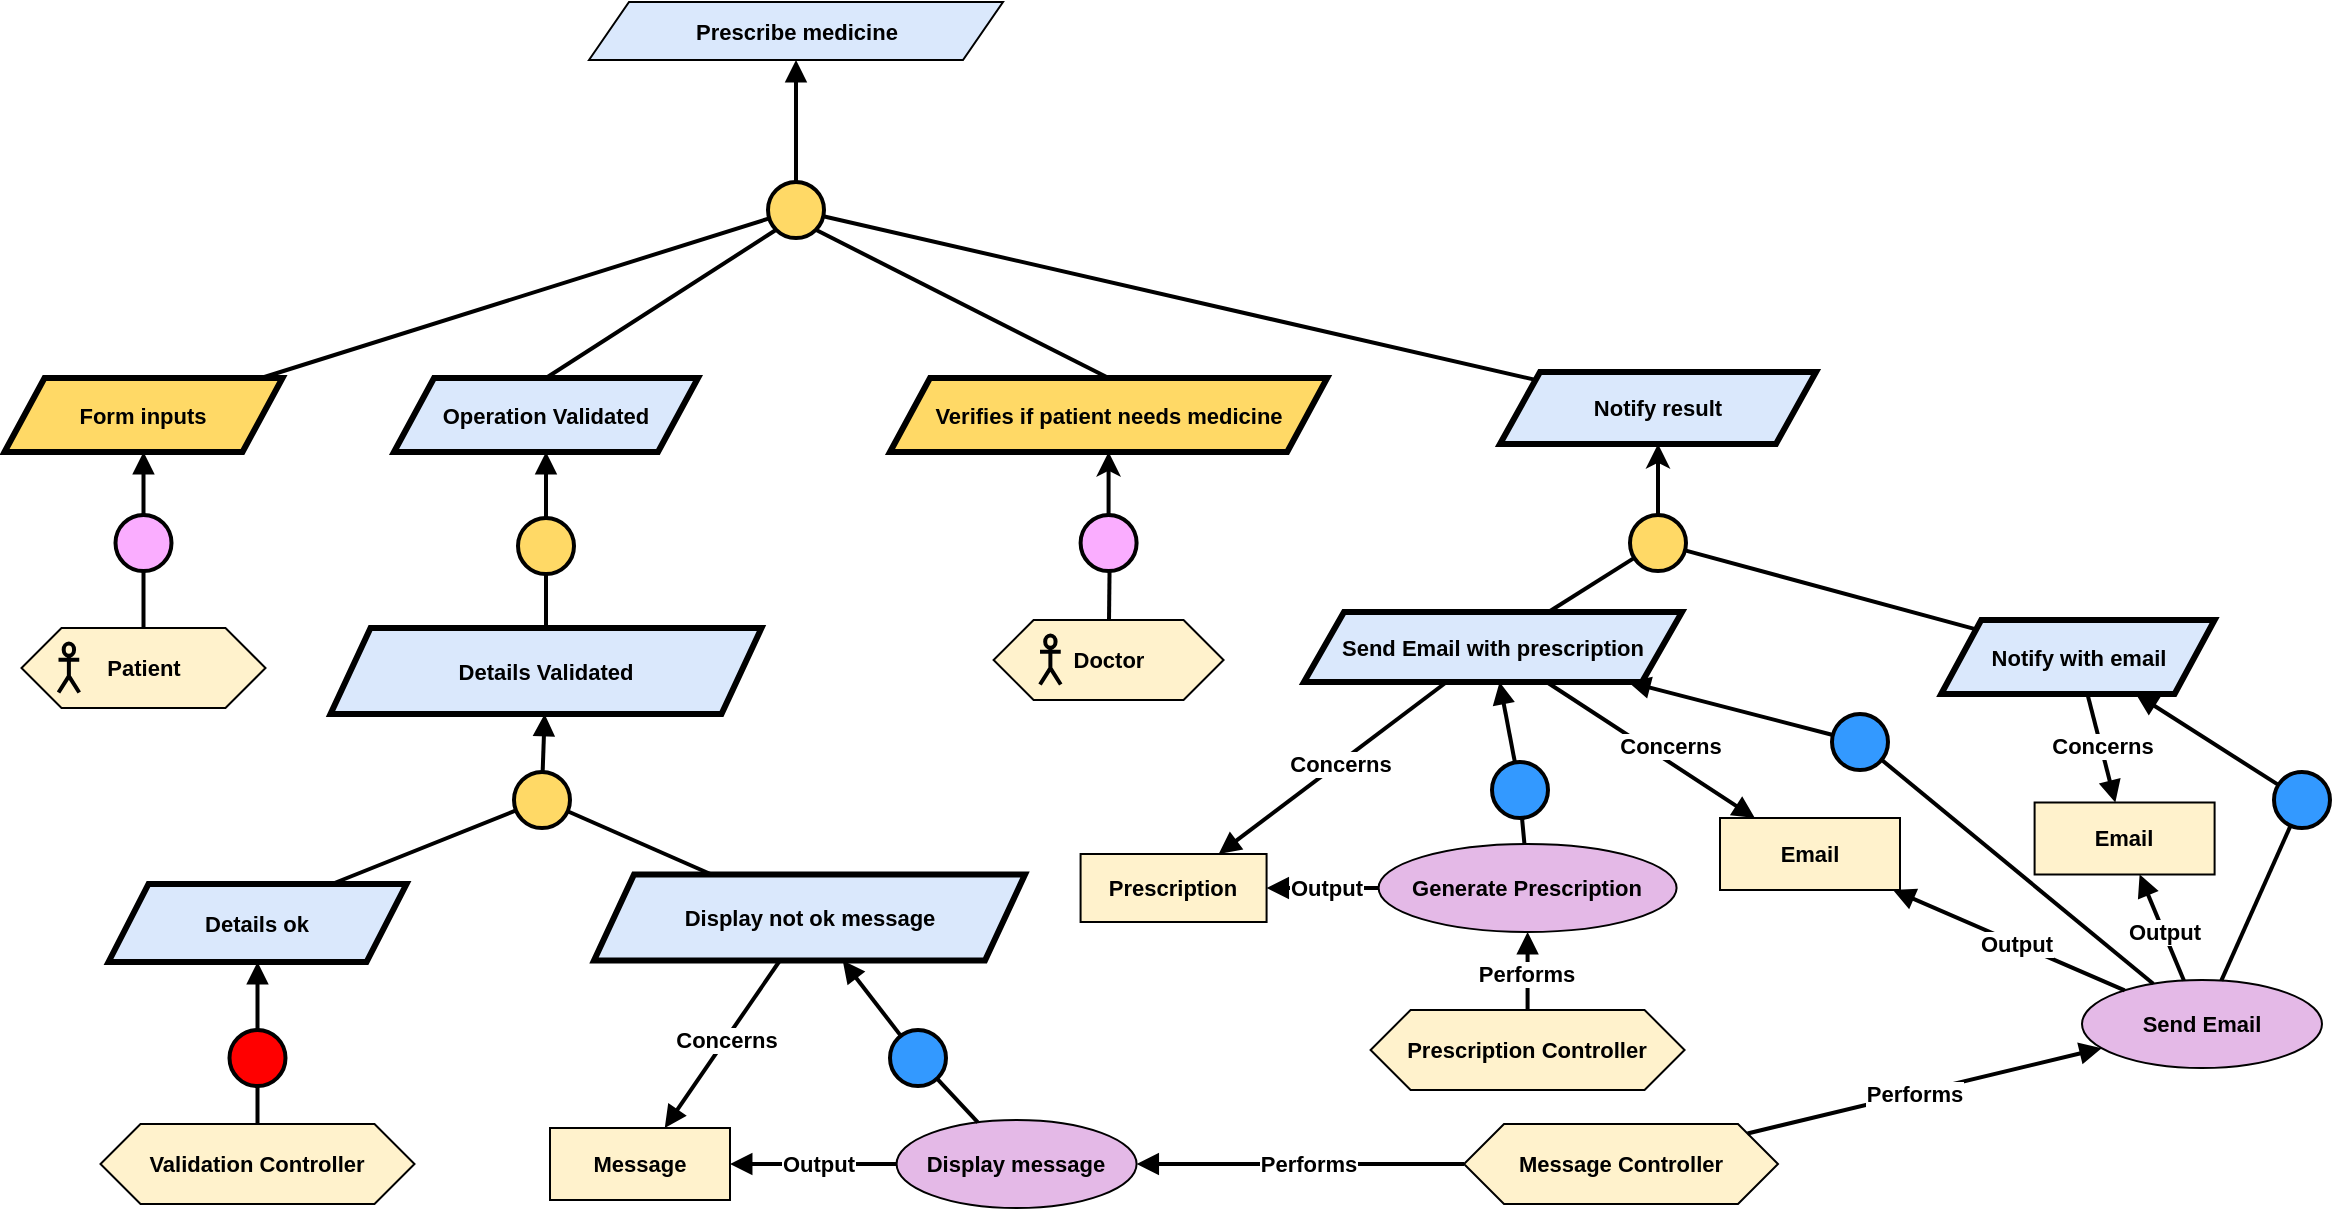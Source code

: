 <mxfile version="24.3.1" type="github">
  <diagram name="Page-1" id="mz4_vveC861On1MgIZYT">
    <mxGraphModel dx="2250" dy="522" grid="0" gridSize="10" guides="1" tooltips="1" connect="1" arrows="1" fold="1" page="0" pageScale="1" pageWidth="827" pageHeight="1169" math="0" shadow="0">
      <root>
        <mxCell id="0" />
        <mxCell id="1" parent="0" />
        <mxCell id="NAf_71bBDKMUJ81Nebbl-1" value="&lt;b&gt;Prescribe medicine&lt;/b&gt;" style="shape=parallelogram;perimeter=parallelogramPerimeter;whiteSpace=wrap;html=1;fixedSize=1;fillColor=#dae8fc;strokeColor=#000000;fontFamily=Helvetica;fontSize=11;fontColor=default;labelBackgroundColor=none;" parent="1" vertex="1">
          <mxGeometry x="-721.5" y="397" width="207" height="29" as="geometry" />
        </mxCell>
        <mxCell id="NAf_71bBDKMUJ81Nebbl-4" value="&lt;b&gt;Form inputs&lt;/b&gt;" style="shape=parallelogram;perimeter=parallelogramPerimeter;whiteSpace=wrap;html=1;fixedSize=1;fillColor=#FFD966;strokeColor=#000000;strokeWidth=3;fontFamily=Helvetica;fontSize=11;fontColor=default;labelBackgroundColor=none;" parent="1" vertex="1">
          <mxGeometry x="-1013.75" y="585" width="139" height="37" as="geometry" />
        </mxCell>
        <mxCell id="NAf_71bBDKMUJ81Nebbl-5" value="&lt;b&gt;Patient&lt;/b&gt;" style="shape=hexagon;perimeter=hexagonPerimeter2;whiteSpace=wrap;html=1;fixedSize=1;fillColor=#FFF2CC;fontFamily=Helvetica;fontSize=11;fontColor=default;labelBackgroundColor=none;" parent="1" vertex="1">
          <mxGeometry x="-1005.25" y="710" width="122" height="40" as="geometry" />
        </mxCell>
        <mxCell id="NAf_71bBDKMUJ81Nebbl-6" value="" style="shape=umlActor;verticalLabelPosition=bottom;verticalAlign=top;html=1;outlineConnect=0;fillColor=none;strokeWidth=2;fontFamily=Helvetica;fontSize=11;fontColor=default;labelBackgroundColor=default;" parent="1" vertex="1">
          <mxGeometry x="-986.747" y="717.75" width="10.373" height="24.5" as="geometry" />
        </mxCell>
        <mxCell id="NAf_71bBDKMUJ81Nebbl-11" value="" style="ellipse;whiteSpace=wrap;html=1;aspect=fixed;fillColor=#FFD966;strokeWidth=2;" parent="1" vertex="1">
          <mxGeometry x="-632" y="487" width="28" height="28" as="geometry" />
        </mxCell>
        <mxCell id="NAf_71bBDKMUJ81Nebbl-12" value="" style="endArrow=block;html=1;rounded=0;endFill=1;strokeWidth=2;" parent="1" source="NAf_71bBDKMUJ81Nebbl-11" target="NAf_71bBDKMUJ81Nebbl-1" edge="1">
          <mxGeometry width="50" height="50" relative="1" as="geometry">
            <mxPoint x="-573.095" y="520.972" as="sourcePoint" />
            <mxPoint x="-609.001" y="392" as="targetPoint" />
          </mxGeometry>
        </mxCell>
        <mxCell id="NAf_71bBDKMUJ81Nebbl-13" value="" style="endArrow=none;html=1;rounded=0;strokeWidth=2;" parent="1" source="NAf_71bBDKMUJ81Nebbl-4" target="NAf_71bBDKMUJ81Nebbl-11" edge="1">
          <mxGeometry width="50" height="50" relative="1" as="geometry">
            <mxPoint x="-574.09" y="583" as="sourcePoint" />
            <mxPoint x="-549.09" y="519" as="targetPoint" />
          </mxGeometry>
        </mxCell>
        <mxCell id="NAf_71bBDKMUJ81Nebbl-14" value="" style="ellipse;whiteSpace=wrap;html=1;aspect=fixed;fillColor=#FAADFF;strokeWidth=2;fontFamily=Helvetica;fontSize=11;fontColor=default;labelBackgroundColor=default;" parent="1" vertex="1">
          <mxGeometry x="-958.25" y="653.5" width="28" height="28" as="geometry" />
        </mxCell>
        <mxCell id="NAf_71bBDKMUJ81Nebbl-15" value="" style="endArrow=block;html=1;rounded=0;endFill=1;strokeWidth=2;strokeColor=default;align=center;verticalAlign=middle;fontFamily=Helvetica;fontSize=11;fontColor=default;labelBackgroundColor=default;" parent="1" source="NAf_71bBDKMUJ81Nebbl-14" target="NAf_71bBDKMUJ81Nebbl-4" edge="1">
          <mxGeometry width="50" height="50" relative="1" as="geometry">
            <mxPoint x="-841.005" y="558.222" as="sourcePoint" />
            <mxPoint x="-845" y="513.25" as="targetPoint" />
          </mxGeometry>
        </mxCell>
        <mxCell id="NAf_71bBDKMUJ81Nebbl-16" value="" style="endArrow=none;html=1;rounded=0;strokeWidth=2;strokeColor=default;align=center;verticalAlign=middle;fontFamily=Helvetica;fontSize=11;fontColor=default;labelBackgroundColor=default;" parent="1" source="NAf_71bBDKMUJ81Nebbl-5" target="NAf_71bBDKMUJ81Nebbl-14" edge="1">
          <mxGeometry width="50" height="50" relative="1" as="geometry">
            <mxPoint x="-758.25" y="602.5" as="sourcePoint" />
            <mxPoint x="-733.25" y="538.5" as="targetPoint" />
          </mxGeometry>
        </mxCell>
        <mxCell id="Y2q3cdXpg3gYS_F4CGY1-4" value="" style="endArrow=none;html=1;rounded=0;strokeWidth=2;strokeColor=default;align=center;verticalAlign=middle;fontFamily=Helvetica;fontSize=11;fontColor=default;labelBackgroundColor=default;" parent="1" source="Y2q3cdXpg3gYS_F4CGY1-1" edge="1">
          <mxGeometry width="50" height="50" relative="1" as="geometry">
            <mxPoint x="60.8" y="620.5" as="sourcePoint" />
            <mxPoint x="-461.228" y="681.492" as="targetPoint" />
          </mxGeometry>
        </mxCell>
        <mxCell id="Y2q3cdXpg3gYS_F4CGY1-5" value="&lt;b&gt;Validation Controller&lt;/b&gt;" style="shape=hexagon;perimeter=hexagonPerimeter2;whiteSpace=wrap;html=1;fixedSize=1;fillColor=#FFF2CC;fontFamily=Helvetica;fontSize=11;fontColor=default;labelBackgroundColor=none;" parent="1" vertex="1">
          <mxGeometry x="-965.75" y="958" width="157" height="40" as="geometry" />
        </mxCell>
        <mxCell id="Y2q3cdXpg3gYS_F4CGY1-6" value="&lt;b&gt;Operation Validated&lt;/b&gt;" style="shape=parallelogram;perimeter=parallelogramPerimeter;whiteSpace=wrap;html=1;fixedSize=1;strokeWidth=3;fontFamily=Helvetica;fontSize=11;labelBackgroundColor=none;fillColor=#dae8fc;strokeColor=default;" parent="1" vertex="1">
          <mxGeometry x="-819" y="585" width="152" height="37" as="geometry" />
        </mxCell>
        <mxCell id="Y2q3cdXpg3gYS_F4CGY1-10" value="" style="endArrow=none;html=1;rounded=0;exitX=0.5;exitY=0;exitDx=0;exitDy=0;entryX=0;entryY=1;entryDx=0;entryDy=0;strokeWidth=2;" parent="1" source="Y2q3cdXpg3gYS_F4CGY1-6" target="NAf_71bBDKMUJ81Nebbl-11" edge="1">
          <mxGeometry width="50" height="50" relative="1" as="geometry">
            <mxPoint x="-546" y="627" as="sourcePoint" />
            <mxPoint x="-496" y="577" as="targetPoint" />
          </mxGeometry>
        </mxCell>
        <mxCell id="Y2q3cdXpg3gYS_F4CGY1-11" value="&lt;b&gt;Verifies if patient needs medicine&lt;/b&gt;" style="shape=parallelogram;perimeter=parallelogramPerimeter;whiteSpace=wrap;html=1;fixedSize=1;strokeWidth=3;fontFamily=Helvetica;fontSize=11;labelBackgroundColor=none;fillColor=#ffd966;strokeColor=default;" parent="1" vertex="1">
          <mxGeometry x="-571" y="585" width="218.59" height="37" as="geometry" />
        </mxCell>
        <mxCell id="Y2q3cdXpg3gYS_F4CGY1-12" value="" style="endArrow=classic;html=1;rounded=0;strokeWidth=2;" parent="1" target="Y2q3cdXpg3gYS_F4CGY1-11" edge="1">
          <mxGeometry width="50" height="50" relative="1" as="geometry">
            <mxPoint x="-461.71" y="653.5" as="sourcePoint" />
            <mxPoint x="-323.41" y="686.75" as="targetPoint" />
          </mxGeometry>
        </mxCell>
        <mxCell id="Y2q3cdXpg3gYS_F4CGY1-13" value="" style="endArrow=none;html=1;rounded=0;exitX=0.5;exitY=0;exitDx=0;exitDy=0;entryX=1;entryY=1;entryDx=0;entryDy=0;strokeWidth=2;" parent="1" source="Y2q3cdXpg3gYS_F4CGY1-11" target="NAf_71bBDKMUJ81Nebbl-11" edge="1">
          <mxGeometry width="50" height="50" relative="1" as="geometry">
            <mxPoint x="-391" y="561" as="sourcePoint" />
            <mxPoint x="-341" y="511" as="targetPoint" />
          </mxGeometry>
        </mxCell>
        <mxCell id="Srp8RIZWX6XnTQrPYsoG-2" value="" style="ellipse;whiteSpace=wrap;html=1;aspect=fixed;fillColor=#FFD966;strokeWidth=2;" parent="1" vertex="1">
          <mxGeometry x="-757" y="655" width="28" height="28" as="geometry" />
        </mxCell>
        <mxCell id="Srp8RIZWX6XnTQrPYsoG-3" value="" style="endArrow=block;html=1;rounded=0;endFill=1;strokeWidth=2;" parent="1" source="Srp8RIZWX6XnTQrPYsoG-2" target="Y2q3cdXpg3gYS_F4CGY1-6" edge="1">
          <mxGeometry width="50" height="50" relative="1" as="geometry">
            <mxPoint x="-733.005" y="717.972" as="sourcePoint" />
            <mxPoint x="-737" y="673" as="targetPoint" />
          </mxGeometry>
        </mxCell>
        <mxCell id="Srp8RIZWX6XnTQrPYsoG-4" value="" style="endArrow=none;html=1;rounded=0;strokeWidth=2;" parent="1" source="Srp8RIZWX6XnTQrPYsoG-5" target="Srp8RIZWX6XnTQrPYsoG-2" edge="1">
          <mxGeometry width="50" height="50" relative="1" as="geometry">
            <mxPoint x="-734" y="780" as="sourcePoint" />
            <mxPoint x="-709" y="716" as="targetPoint" />
          </mxGeometry>
        </mxCell>
        <mxCell id="Srp8RIZWX6XnTQrPYsoG-5" value="&lt;b&gt;Details Validated&lt;/b&gt;" style="shape=parallelogram;perimeter=parallelogramPerimeter;whiteSpace=wrap;html=1;fixedSize=1;fillColor=#dae8fc;strokeColor=#000000;strokeWidth=3;fontFamily=Helvetica;fontSize=11;fontColor=default;labelBackgroundColor=none;" parent="1" vertex="1">
          <mxGeometry x="-850.75" y="710" width="215.5" height="43" as="geometry" />
        </mxCell>
        <mxCell id="Srp8RIZWX6XnTQrPYsoG-6" value="&lt;b&gt;Details ok&lt;/b&gt;" style="shape=parallelogram;perimeter=parallelogramPerimeter;whiteSpace=wrap;html=1;fixedSize=1;fillColor=#dae8fc;strokeColor=#000000;strokeWidth=3;fontFamily=Helvetica;fontSize=11;fontColor=default;labelBackgroundColor=none;" parent="1" vertex="1">
          <mxGeometry x="-961.75" y="838" width="149" height="39" as="geometry" />
        </mxCell>
        <mxCell id="Srp8RIZWX6XnTQrPYsoG-9" value="&lt;b&gt;Display not ok message&lt;/b&gt;" style="shape=parallelogram;perimeter=parallelogramPerimeter;whiteSpace=wrap;html=1;fixedSize=1;fillColor=#dae8fc;strokeColor=#000000;strokeWidth=3;fontFamily=Helvetica;fontSize=11;fontColor=default;labelBackgroundColor=none;" parent="1" vertex="1">
          <mxGeometry x="-719" y="833.25" width="215.5" height="43" as="geometry" />
        </mxCell>
        <mxCell id="Srp8RIZWX6XnTQrPYsoG-10" value="&lt;b&gt;Display message&lt;/b&gt;" style="ellipse;whiteSpace=wrap;html=1;fillColor=#E4B9E7;strokeColor=#000000;fontFamily=Helvetica;fontSize=11;fontColor=default;labelBackgroundColor=none;" parent="1" vertex="1">
          <mxGeometry x="-567.71" y="956" width="120" height="44" as="geometry" />
        </mxCell>
        <mxCell id="Srp8RIZWX6XnTQrPYsoG-14" value="" style="ellipse;whiteSpace=wrap;html=1;aspect=fixed;fillColor=#3399FF;strokeWidth=2;" parent="1" vertex="1">
          <mxGeometry x="-571" y="911" width="28" height="28" as="geometry" />
        </mxCell>
        <mxCell id="Srp8RIZWX6XnTQrPYsoG-15" value="" style="endArrow=block;html=1;rounded=0;endFill=1;strokeWidth=2;" parent="1" source="Srp8RIZWX6XnTQrPYsoG-14" target="Srp8RIZWX6XnTQrPYsoG-9" edge="1">
          <mxGeometry width="50" height="50" relative="1" as="geometry">
            <mxPoint x="-462.619" y="925.984" as="sourcePoint" />
            <mxPoint x="-495.999" y="890.25" as="targetPoint" />
          </mxGeometry>
        </mxCell>
        <mxCell id="Srp8RIZWX6XnTQrPYsoG-16" value="" style="endArrow=none;html=1;rounded=0;strokeWidth=2;" parent="1" source="Srp8RIZWX6XnTQrPYsoG-10" target="Srp8RIZWX6XnTQrPYsoG-14" edge="1">
          <mxGeometry width="50" height="50" relative="1" as="geometry">
            <mxPoint x="-528" y="985.25" as="sourcePoint" />
            <mxPoint x="-503" y="921.25" as="targetPoint" />
          </mxGeometry>
        </mxCell>
        <mxCell id="Srp8RIZWX6XnTQrPYsoG-17" value="&lt;b&gt;Message&lt;/b&gt;" style="rounded=0;whiteSpace=wrap;html=1;fillColor=#FFF2CC;fontFamily=Helvetica;fontSize=11;fontColor=default;labelBackgroundColor=none;" parent="1" vertex="1">
          <mxGeometry x="-741" y="960" width="90" height="36" as="geometry" />
        </mxCell>
        <mxCell id="Srp8RIZWX6XnTQrPYsoG-20" value="" style="endArrow=block;html=1;rounded=0;endFill=1;strokeWidth=2;" parent="1" source="Srp8RIZWX6XnTQrPYsoG-9" target="Srp8RIZWX6XnTQrPYsoG-17" edge="1">
          <mxGeometry width="50" height="50" relative="1" as="geometry">
            <mxPoint x="-617.0" y="889.25" as="sourcePoint" />
            <mxPoint x="-692.0" y="992.25" as="targetPoint" />
          </mxGeometry>
        </mxCell>
        <mxCell id="Srp8RIZWX6XnTQrPYsoG-21" value="&lt;b&gt;Concerns&lt;/b&gt;" style="edgeLabel;html=1;align=center;verticalAlign=middle;resizable=0;points=[];" parent="Srp8RIZWX6XnTQrPYsoG-20" vertex="1" connectable="0">
          <mxGeometry x="-0.054" relative="1" as="geometry">
            <mxPoint as="offset" />
          </mxGeometry>
        </mxCell>
        <mxCell id="Srp8RIZWX6XnTQrPYsoG-22" value="" style="endArrow=block;html=1;rounded=0;endFill=1;strokeWidth=2;" parent="1" source="Srp8RIZWX6XnTQrPYsoG-10" target="Srp8RIZWX6XnTQrPYsoG-17" edge="1">
          <mxGeometry width="50" height="50" relative="1" as="geometry">
            <mxPoint x="-525" y="1052.25" as="sourcePoint" />
            <mxPoint x="-615" y="1056.25" as="targetPoint" />
          </mxGeometry>
        </mxCell>
        <mxCell id="Srp8RIZWX6XnTQrPYsoG-23" value="&lt;b&gt;Output&lt;/b&gt;" style="edgeLabel;html=1;align=center;verticalAlign=middle;resizable=0;points=[];" parent="Srp8RIZWX6XnTQrPYsoG-22" vertex="1" connectable="0">
          <mxGeometry x="-0.054" relative="1" as="geometry">
            <mxPoint as="offset" />
          </mxGeometry>
        </mxCell>
        <mxCell id="Srp8RIZWX6XnTQrPYsoG-24" value="" style="ellipse;whiteSpace=wrap;html=1;aspect=fixed;fillColor=#FF0000;strokeWidth=2;" parent="1" vertex="1">
          <mxGeometry x="-901.25" y="911" width="28" height="28" as="geometry" />
        </mxCell>
        <mxCell id="Srp8RIZWX6XnTQrPYsoG-25" value="" style="endArrow=block;html=1;rounded=0;endFill=1;strokeWidth=2;" parent="1" source="Srp8RIZWX6XnTQrPYsoG-24" target="Srp8RIZWX6XnTQrPYsoG-6" edge="1">
          <mxGeometry width="50" height="50" relative="1" as="geometry">
            <mxPoint x="-990.005" y="1064.972" as="sourcePoint" />
            <mxPoint x="-994" y="1020" as="targetPoint" />
          </mxGeometry>
        </mxCell>
        <mxCell id="Srp8RIZWX6XnTQrPYsoG-26" value="" style="endArrow=none;html=1;rounded=0;strokeWidth=2;" parent="1" source="Y2q3cdXpg3gYS_F4CGY1-5" target="Srp8RIZWX6XnTQrPYsoG-24" edge="1">
          <mxGeometry width="50" height="50" relative="1" as="geometry">
            <mxPoint x="-991" y="1127" as="sourcePoint" />
            <mxPoint x="-966" y="1063" as="targetPoint" />
          </mxGeometry>
        </mxCell>
        <mxCell id="Srp8RIZWX6XnTQrPYsoG-27" value="" style="ellipse;whiteSpace=wrap;html=1;aspect=fixed;fillColor=#FFD966;strokeWidth=2;" parent="1" vertex="1">
          <mxGeometry x="-759" y="782" width="28" height="28" as="geometry" />
        </mxCell>
        <mxCell id="Srp8RIZWX6XnTQrPYsoG-28" value="" style="endArrow=block;html=1;rounded=0;endFill=1;strokeWidth=2;" parent="1" source="Srp8RIZWX6XnTQrPYsoG-27" target="Srp8RIZWX6XnTQrPYsoG-5" edge="1">
          <mxGeometry width="50" height="50" relative="1" as="geometry">
            <mxPoint x="-763.005" y="811.972" as="sourcePoint" />
            <mxPoint x="-767" y="767" as="targetPoint" />
          </mxGeometry>
        </mxCell>
        <mxCell id="Srp8RIZWX6XnTQrPYsoG-29" value="" style="endArrow=none;html=1;rounded=0;strokeWidth=2;exitX=0.75;exitY=0;exitDx=0;exitDy=0;" parent="1" source="Srp8RIZWX6XnTQrPYsoG-6" target="Srp8RIZWX6XnTQrPYsoG-27" edge="1">
          <mxGeometry width="50" height="50" relative="1" as="geometry">
            <mxPoint x="-764" y="874" as="sourcePoint" />
            <mxPoint x="-739" y="810" as="targetPoint" />
          </mxGeometry>
        </mxCell>
        <mxCell id="Srp8RIZWX6XnTQrPYsoG-30" value="" style="endArrow=none;html=1;rounded=0;strokeWidth=2;" parent="1" source="Srp8RIZWX6XnTQrPYsoG-27" target="Srp8RIZWX6XnTQrPYsoG-9" edge="1">
          <mxGeometry width="50" height="50" relative="1" as="geometry">
            <mxPoint x="-751.62" y="880.12" as="sourcePoint" />
            <mxPoint x="-627.62" y="810.12" as="targetPoint" />
          </mxGeometry>
        </mxCell>
        <mxCell id="Srp8RIZWX6XnTQrPYsoG-31" value="&lt;b&gt;Send Email with prescription&lt;/b&gt;" style="shape=parallelogram;perimeter=parallelogramPerimeter;whiteSpace=wrap;html=1;fixedSize=1;fillColor=#dae8fc;strokeColor=#000000;strokeWidth=3;fontFamily=Helvetica;fontSize=11;fontColor=default;labelBackgroundColor=none;" parent="1" vertex="1">
          <mxGeometry x="-364" y="702" width="189" height="35" as="geometry" />
        </mxCell>
        <mxCell id="Srp8RIZWX6XnTQrPYsoG-32" value="" style="ellipse;whiteSpace=wrap;html=1;aspect=fixed;fillColor=#FFD966;strokeWidth=2;" parent="1" vertex="1">
          <mxGeometry x="-201" y="653.5" width="28" height="28" as="geometry" />
        </mxCell>
        <mxCell id="Srp8RIZWX6XnTQrPYsoG-34" value="" style="endArrow=none;html=1;rounded=0;strokeWidth=2;" parent="1" source="Srp8RIZWX6XnTQrPYsoG-31" target="Srp8RIZWX6XnTQrPYsoG-32" edge="1">
          <mxGeometry width="50" height="50" relative="1" as="geometry">
            <mxPoint x="-24.7" y="847" as="sourcePoint" />
            <mxPoint x="0.3" y="783" as="targetPoint" />
          </mxGeometry>
        </mxCell>
        <mxCell id="Srp8RIZWX6XnTQrPYsoG-35" value="&lt;b&gt;Notify with email&lt;/b&gt;" style="shape=parallelogram;perimeter=parallelogramPerimeter;whiteSpace=wrap;html=1;fixedSize=1;fillColor=#dae8fc;strokeColor=#000000;strokeWidth=3;fontFamily=Helvetica;fontSize=11;fontColor=default;labelBackgroundColor=none;" parent="1" vertex="1">
          <mxGeometry x="-45.4" y="706" width="136.7" height="37" as="geometry" />
        </mxCell>
        <mxCell id="Srp8RIZWX6XnTQrPYsoG-36" value="" style="endArrow=none;html=1;rounded=0;strokeWidth=2;" parent="1" source="Srp8RIZWX6XnTQrPYsoG-35" target="Srp8RIZWX6XnTQrPYsoG-32" edge="1">
          <mxGeometry width="50" height="50" relative="1" as="geometry">
            <mxPoint x="-224.7" y="745" as="sourcePoint" />
            <mxPoint x="-197.7" y="709" as="targetPoint" />
          </mxGeometry>
        </mxCell>
        <mxCell id="Srp8RIZWX6XnTQrPYsoG-37" value="&lt;b&gt;Send Email&lt;/b&gt;" style="ellipse;whiteSpace=wrap;html=1;fillColor=#E4B9E7;strokeColor=#000000;fontFamily=Helvetica;fontSize=11;fontColor=default;labelBackgroundColor=none;" parent="1" vertex="1">
          <mxGeometry x="25.0" y="886" width="120" height="44" as="geometry" />
        </mxCell>
        <mxCell id="Srp8RIZWX6XnTQrPYsoG-38" value="" style="ellipse;whiteSpace=wrap;html=1;aspect=fixed;fillColor=#3399FF;strokeWidth=2;" parent="1" vertex="1">
          <mxGeometry x="121.0" y="782" width="28" height="28" as="geometry" />
        </mxCell>
        <mxCell id="Srp8RIZWX6XnTQrPYsoG-39" value="" style="endArrow=block;html=1;rounded=0;endFill=1;strokeWidth=2;" parent="1" source="Srp8RIZWX6XnTQrPYsoG-38" target="Srp8RIZWX6XnTQrPYsoG-35" edge="1">
          <mxGeometry width="50" height="50" relative="1" as="geometry">
            <mxPoint x="225.295" y="839.222" as="sourcePoint" />
            <mxPoint x="205.997" y="768.25" as="targetPoint" />
          </mxGeometry>
        </mxCell>
        <mxCell id="Srp8RIZWX6XnTQrPYsoG-40" value="" style="endArrow=none;html=1;rounded=0;strokeWidth=2;" parent="1" source="Srp8RIZWX6XnTQrPYsoG-37" target="Srp8RIZWX6XnTQrPYsoG-38" edge="1">
          <mxGeometry width="50" height="50" relative="1" as="geometry">
            <mxPoint x="224.3" y="901.25" as="sourcePoint" />
            <mxPoint x="249.3" y="837.25" as="targetPoint" />
          </mxGeometry>
        </mxCell>
        <mxCell id="Srp8RIZWX6XnTQrPYsoG-41" value="&lt;b&gt;Email&lt;/b&gt;" style="rounded=0;whiteSpace=wrap;html=1;fillColor=#FFF2CC;fontFamily=Helvetica;fontSize=11;fontColor=default;labelBackgroundColor=none;" parent="1" vertex="1">
          <mxGeometry x="1.3" y="797.25" width="90" height="36" as="geometry" />
        </mxCell>
        <mxCell id="Srp8RIZWX6XnTQrPYsoG-42" value="" style="endArrow=block;html=1;rounded=0;endFill=1;strokeWidth=2;" parent="1" source="Srp8RIZWX6XnTQrPYsoG-35" target="Srp8RIZWX6XnTQrPYsoG-41" edge="1">
          <mxGeometry width="50" height="50" relative="1" as="geometry">
            <mxPoint x="162.729" y="768.25" as="sourcePoint" />
            <mxPoint x="293.3" y="1014.25" as="targetPoint" />
          </mxGeometry>
        </mxCell>
        <mxCell id="Srp8RIZWX6XnTQrPYsoG-43" value="&lt;b&gt;Concerns&lt;/b&gt;" style="edgeLabel;html=1;align=center;verticalAlign=middle;resizable=0;points=[];" parent="Srp8RIZWX6XnTQrPYsoG-42" vertex="1" connectable="0">
          <mxGeometry x="-0.054" relative="1" as="geometry">
            <mxPoint as="offset" />
          </mxGeometry>
        </mxCell>
        <mxCell id="Srp8RIZWX6XnTQrPYsoG-44" value="" style="endArrow=block;html=1;rounded=0;endFill=1;strokeWidth=2;" parent="1" source="Srp8RIZWX6XnTQrPYsoG-37" target="Srp8RIZWX6XnTQrPYsoG-41" edge="1">
          <mxGeometry width="50" height="50" relative="1" as="geometry">
            <mxPoint x="296.3" y="879.25" as="sourcePoint" />
            <mxPoint x="195.3" y="889.25" as="targetPoint" />
          </mxGeometry>
        </mxCell>
        <mxCell id="Srp8RIZWX6XnTQrPYsoG-45" value="&lt;b&gt;Output&lt;/b&gt;" style="edgeLabel;html=1;align=center;verticalAlign=middle;resizable=0;points=[];" parent="Srp8RIZWX6XnTQrPYsoG-44" vertex="1" connectable="0">
          <mxGeometry x="-0.054" relative="1" as="geometry">
            <mxPoint as="offset" />
          </mxGeometry>
        </mxCell>
        <mxCell id="Srp8RIZWX6XnTQrPYsoG-46" value="&lt;b&gt;Generate Prescription&lt;/b&gt;" style="ellipse;whiteSpace=wrap;html=1;fillColor=#E4B9E7;strokeColor=#000000;fontFamily=Helvetica;fontSize=11;fontColor=default;labelBackgroundColor=none;" parent="1" vertex="1">
          <mxGeometry x="-326.71" y="818" width="149" height="44" as="geometry" />
        </mxCell>
        <mxCell id="Srp8RIZWX6XnTQrPYsoG-47" value="" style="ellipse;whiteSpace=wrap;html=1;aspect=fixed;fillColor=#3399FF;strokeWidth=2;" parent="1" vertex="1">
          <mxGeometry x="-270" y="777" width="28" height="28" as="geometry" />
        </mxCell>
        <mxCell id="Srp8RIZWX6XnTQrPYsoG-48" value="" style="endArrow=block;html=1;rounded=0;endFill=1;strokeWidth=2;" parent="1" source="Srp8RIZWX6XnTQrPYsoG-47" target="Srp8RIZWX6XnTQrPYsoG-31" edge="1">
          <mxGeometry width="50" height="50" relative="1" as="geometry">
            <mxPoint x="-186.705" y="815.972" as="sourcePoint" />
            <mxPoint x="-190.7" y="771" as="targetPoint" />
          </mxGeometry>
        </mxCell>
        <mxCell id="Srp8RIZWX6XnTQrPYsoG-49" value="" style="endArrow=none;html=1;rounded=0;strokeWidth=2;" parent="1" source="Srp8RIZWX6XnTQrPYsoG-46" target="Srp8RIZWX6XnTQrPYsoG-47" edge="1">
          <mxGeometry width="50" height="50" relative="1" as="geometry">
            <mxPoint x="-132.41" y="861" as="sourcePoint" />
            <mxPoint x="-107.41" y="797" as="targetPoint" />
          </mxGeometry>
        </mxCell>
        <mxCell id="Srp8RIZWX6XnTQrPYsoG-50" value="&lt;b&gt;Prescription&lt;/b&gt;" style="rounded=0;whiteSpace=wrap;html=1;fillColor=#FFF2CC;fontFamily=Helvetica;fontSize=11;fontColor=default;labelBackgroundColor=none;" parent="1" vertex="1">
          <mxGeometry x="-475.71" y="823" width="93" height="34" as="geometry" />
        </mxCell>
        <mxCell id="Srp8RIZWX6XnTQrPYsoG-51" value="" style="endArrow=block;html=1;rounded=0;endFill=1;strokeWidth=2;" parent="1" source="Srp8RIZWX6XnTQrPYsoG-46" target="Srp8RIZWX6XnTQrPYsoG-50" edge="1">
          <mxGeometry width="50" height="50" relative="1" as="geometry">
            <mxPoint x="-168.41" y="915" as="sourcePoint" />
            <mxPoint x="-272.41" y="911" as="targetPoint" />
          </mxGeometry>
        </mxCell>
        <mxCell id="Srp8RIZWX6XnTQrPYsoG-52" value="&lt;b&gt;Output&lt;/b&gt;" style="edgeLabel;html=1;align=center;verticalAlign=middle;resizable=0;points=[];" parent="Srp8RIZWX6XnTQrPYsoG-51" vertex="1" connectable="0">
          <mxGeometry x="-0.054" relative="1" as="geometry">
            <mxPoint as="offset" />
          </mxGeometry>
        </mxCell>
        <mxCell id="Srp8RIZWX6XnTQrPYsoG-53" value="" style="endArrow=block;html=1;rounded=0;endFill=1;strokeWidth=2;" parent="1" source="Srp8RIZWX6XnTQrPYsoG-31" target="Srp8RIZWX6XnTQrPYsoG-50" edge="1">
          <mxGeometry width="50" height="50" relative="1" as="geometry">
            <mxPoint x="-227.7" y="858" as="sourcePoint" />
            <mxPoint x="-252.7" y="824" as="targetPoint" />
          </mxGeometry>
        </mxCell>
        <mxCell id="Srp8RIZWX6XnTQrPYsoG-54" value="&lt;b&gt;Concerns&lt;/b&gt;" style="edgeLabel;html=1;align=center;verticalAlign=middle;resizable=0;points=[];" parent="Srp8RIZWX6XnTQrPYsoG-53" vertex="1" connectable="0">
          <mxGeometry x="-0.054" relative="1" as="geometry">
            <mxPoint as="offset" />
          </mxGeometry>
        </mxCell>
        <mxCell id="Srp8RIZWX6XnTQrPYsoG-55" value="&lt;b&gt;Email&lt;/b&gt;" style="rounded=0;whiteSpace=wrap;html=1;fillColor=#FFF2CC;fontFamily=Helvetica;fontSize=11;fontColor=default;labelBackgroundColor=none;" parent="1" vertex="1">
          <mxGeometry x="-156.0" y="805" width="90" height="36" as="geometry" />
        </mxCell>
        <mxCell id="Srp8RIZWX6XnTQrPYsoG-56" value="" style="endArrow=block;html=1;rounded=0;endFill=1;strokeWidth=2;" parent="1" source="Srp8RIZWX6XnTQrPYsoG-37" target="Srp8RIZWX6XnTQrPYsoG-55" edge="1">
          <mxGeometry width="50" height="50" relative="1" as="geometry">
            <mxPoint x="257.3" y="894" as="sourcePoint" />
            <mxPoint x="153.3" y="890" as="targetPoint" />
          </mxGeometry>
        </mxCell>
        <mxCell id="Srp8RIZWX6XnTQrPYsoG-57" value="&lt;b&gt;Output&lt;/b&gt;" style="edgeLabel;html=1;align=center;verticalAlign=middle;resizable=0;points=[];" parent="Srp8RIZWX6XnTQrPYsoG-56" vertex="1" connectable="0">
          <mxGeometry x="-0.054" relative="1" as="geometry">
            <mxPoint as="offset" />
          </mxGeometry>
        </mxCell>
        <mxCell id="Srp8RIZWX6XnTQrPYsoG-58" value="" style="ellipse;whiteSpace=wrap;html=1;aspect=fixed;fillColor=#3399FF;strokeWidth=2;" parent="1" vertex="1">
          <mxGeometry x="-100.0" y="753" width="28" height="28" as="geometry" />
        </mxCell>
        <mxCell id="Srp8RIZWX6XnTQrPYsoG-59" value="" style="endArrow=block;html=1;rounded=0;endFill=1;strokeWidth=2;" parent="1" source="Srp8RIZWX6XnTQrPYsoG-58" target="Srp8RIZWX6XnTQrPYsoG-31" edge="1">
          <mxGeometry width="50" height="50" relative="1" as="geometry">
            <mxPoint x="152.295" y="1021.972" as="sourcePoint" />
            <mxPoint x="129.3" y="967" as="targetPoint" />
          </mxGeometry>
        </mxCell>
        <mxCell id="Srp8RIZWX6XnTQrPYsoG-60" value="" style="endArrow=none;html=1;rounded=0;strokeWidth=2;" parent="1" source="Srp8RIZWX6XnTQrPYsoG-37" target="Srp8RIZWX6XnTQrPYsoG-58" edge="1">
          <mxGeometry width="50" height="50" relative="1" as="geometry">
            <mxPoint x="220.3" y="1079" as="sourcePoint" />
            <mxPoint x="245.3" y="1015" as="targetPoint" />
          </mxGeometry>
        </mxCell>
        <mxCell id="Srp8RIZWX6XnTQrPYsoG-62" value="" style="endArrow=block;html=1;rounded=0;endFill=1;strokeWidth=2;" parent="1" source="Srp8RIZWX6XnTQrPYsoG-31" target="Srp8RIZWX6XnTQrPYsoG-55" edge="1">
          <mxGeometry width="50" height="50" relative="1" as="geometry">
            <mxPoint x="-214.7" y="916" as="sourcePoint" />
            <mxPoint x="4.3" y="821.297" as="targetPoint" />
          </mxGeometry>
        </mxCell>
        <mxCell id="Srp8RIZWX6XnTQrPYsoG-63" value="&lt;b&gt;Concerns&lt;/b&gt;" style="edgeLabel;html=1;align=center;verticalAlign=middle;resizable=0;points=[];" parent="Srp8RIZWX6XnTQrPYsoG-62" vertex="1" connectable="0">
          <mxGeometry x="-0.054" relative="1" as="geometry">
            <mxPoint x="12" y="-1" as="offset" />
          </mxGeometry>
        </mxCell>
        <mxCell id="Srp8RIZWX6XnTQrPYsoG-67" value="" style="group" parent="1" vertex="1" connectable="0">
          <mxGeometry x="-519.21" y="706" width="115" height="40" as="geometry" />
        </mxCell>
        <mxCell id="Y2q3cdXpg3gYS_F4CGY1-1" value="&lt;b&gt;Doctor&lt;/b&gt;" style="shape=hexagon;perimeter=hexagonPerimeter2;whiteSpace=wrap;html=1;fixedSize=1;fillColor=#FFF2CC;fontFamily=Helvetica;fontSize=11;fontColor=default;labelBackgroundColor=none;" parent="Srp8RIZWX6XnTQrPYsoG-67" vertex="1">
          <mxGeometry width="115" height="40" as="geometry" />
        </mxCell>
        <mxCell id="Y2q3cdXpg3gYS_F4CGY1-2" value="" style="shape=umlActor;verticalLabelPosition=bottom;verticalAlign=top;html=1;outlineConnect=0;fillColor=none;strokeWidth=2;fontFamily=Helvetica;fontSize=11;fontColor=default;labelBackgroundColor=default;" parent="Srp8RIZWX6XnTQrPYsoG-67" vertex="1">
          <mxGeometry x="23.213" y="7.75" width="10.373" height="24.5" as="geometry" />
        </mxCell>
        <mxCell id="Srp8RIZWX6XnTQrPYsoG-68" value="&lt;b&gt;Notify result&lt;/b&gt;" style="shape=parallelogram;perimeter=parallelogramPerimeter;whiteSpace=wrap;html=1;fixedSize=1;fillColor=#dae8fc;strokeColor=#000000;strokeWidth=3;fontFamily=Helvetica;fontSize=11;fontColor=default;labelBackgroundColor=none;" parent="1" vertex="1">
          <mxGeometry x="-266" y="582" width="158" height="36" as="geometry" />
        </mxCell>
        <mxCell id="Srp8RIZWX6XnTQrPYsoG-69" value="" style="endArrow=none;html=1;rounded=0;strokeWidth=2;" parent="1" source="Srp8RIZWX6XnTQrPYsoG-68" target="NAf_71bBDKMUJ81Nebbl-11" edge="1">
          <mxGeometry width="50" height="50" relative="1" as="geometry">
            <mxPoint x="-409" y="571" as="sourcePoint" />
            <mxPoint x="-555" y="497" as="targetPoint" />
          </mxGeometry>
        </mxCell>
        <mxCell id="Srp8RIZWX6XnTQrPYsoG-70" value="" style="endArrow=classic;html=1;rounded=0;strokeWidth=2;" parent="1" source="Srp8RIZWX6XnTQrPYsoG-32" target="Srp8RIZWX6XnTQrPYsoG-68" edge="1">
          <mxGeometry width="50" height="50" relative="1" as="geometry">
            <mxPoint x="-166.29" y="663" as="sourcePoint" />
            <mxPoint x="-166.29" y="627" as="targetPoint" />
          </mxGeometry>
        </mxCell>
        <mxCell id="TcIv96BgSJ2J3dpmHDGQ-1" value="&lt;b&gt;Message Controller&lt;/b&gt;" style="shape=hexagon;perimeter=hexagonPerimeter2;whiteSpace=wrap;html=1;fixedSize=1;fillColor=#FFF2CC;fontFamily=Helvetica;fontSize=11;fontColor=default;labelBackgroundColor=none;" parent="1" vertex="1">
          <mxGeometry x="-284" y="958" width="157" height="40" as="geometry" />
        </mxCell>
        <mxCell id="TcIv96BgSJ2J3dpmHDGQ-2" value="" style="endArrow=block;html=1;rounded=0;endFill=1;strokeWidth=2;" parent="1" source="TcIv96BgSJ2J3dpmHDGQ-1" target="Srp8RIZWX6XnTQrPYsoG-10" edge="1">
          <mxGeometry width="50" height="50" relative="1" as="geometry">
            <mxPoint x="-72.33" y="961" as="sourcePoint" />
            <mxPoint x="-284" y="926" as="targetPoint" />
          </mxGeometry>
        </mxCell>
        <mxCell id="TcIv96BgSJ2J3dpmHDGQ-3" value="&lt;b&gt;Performs&lt;/b&gt;" style="edgeLabel;html=1;align=center;verticalAlign=middle;resizable=0;points=[];" parent="TcIv96BgSJ2J3dpmHDGQ-2" vertex="1" connectable="0">
          <mxGeometry x="-0.054" relative="1" as="geometry">
            <mxPoint x="-1" as="offset" />
          </mxGeometry>
        </mxCell>
        <mxCell id="TcIv96BgSJ2J3dpmHDGQ-4" value="" style="endArrow=block;html=1;rounded=0;endFill=1;strokeWidth=2;" parent="1" source="TcIv96BgSJ2J3dpmHDGQ-1" target="Srp8RIZWX6XnTQrPYsoG-37" edge="1">
          <mxGeometry width="50" height="50" relative="1" as="geometry">
            <mxPoint x="139.91" y="962.72" as="sourcePoint" />
            <mxPoint x="-24.09" y="967.72" as="targetPoint" />
          </mxGeometry>
        </mxCell>
        <mxCell id="TcIv96BgSJ2J3dpmHDGQ-5" value="&lt;b&gt;Performs&lt;/b&gt;" style="edgeLabel;html=1;align=center;verticalAlign=middle;resizable=0;points=[];" parent="TcIv96BgSJ2J3dpmHDGQ-4" vertex="1" connectable="0">
          <mxGeometry x="-0.054" relative="1" as="geometry">
            <mxPoint x="-1" as="offset" />
          </mxGeometry>
        </mxCell>
        <mxCell id="TcIv96BgSJ2J3dpmHDGQ-6" value="&lt;b&gt;Prescription Controller&lt;/b&gt;" style="shape=hexagon;perimeter=hexagonPerimeter2;whiteSpace=wrap;html=1;fixedSize=1;fillColor=#FFF2CC;fontFamily=Helvetica;fontSize=11;fontColor=default;labelBackgroundColor=none;" parent="1" vertex="1">
          <mxGeometry x="-330.71" y="901" width="157" height="40" as="geometry" />
        </mxCell>
        <mxCell id="TcIv96BgSJ2J3dpmHDGQ-7" value="" style="endArrow=block;html=1;rounded=0;endFill=1;strokeWidth=2;" parent="1" source="TcIv96BgSJ2J3dpmHDGQ-6" target="Srp8RIZWX6XnTQrPYsoG-46" edge="1">
          <mxGeometry width="50" height="50" relative="1" as="geometry">
            <mxPoint x="-99.48" y="919.66" as="sourcePoint" />
            <mxPoint x="-476.15" y="932.66" as="targetPoint" />
          </mxGeometry>
        </mxCell>
        <mxCell id="TcIv96BgSJ2J3dpmHDGQ-8" value="&lt;b&gt;Performs&lt;/b&gt;" style="edgeLabel;html=1;align=center;verticalAlign=middle;resizable=0;points=[];" parent="TcIv96BgSJ2J3dpmHDGQ-7" vertex="1" connectable="0">
          <mxGeometry x="-0.054" relative="1" as="geometry">
            <mxPoint x="-1" as="offset" />
          </mxGeometry>
        </mxCell>
        <mxCell id="ulnWKo_ZcZe4VniBKPn4-1" value="" style="ellipse;whiteSpace=wrap;html=1;aspect=fixed;fillColor=#FAADFF;strokeWidth=2;fontFamily=Helvetica;fontSize=11;fontColor=default;labelBackgroundColor=default;" vertex="1" parent="1">
          <mxGeometry x="-475.7" y="653.5" width="28" height="28" as="geometry" />
        </mxCell>
      </root>
    </mxGraphModel>
  </diagram>
</mxfile>
